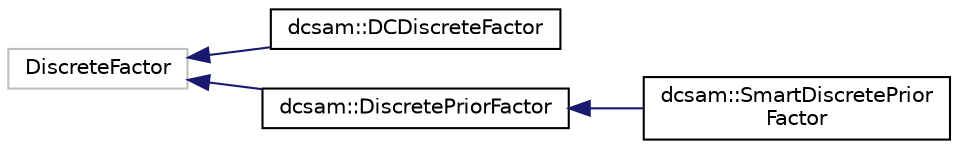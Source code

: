 digraph "Graphical Class Hierarchy"
{
 // LATEX_PDF_SIZE
  edge [fontname="Helvetica",fontsize="10",labelfontname="Helvetica",labelfontsize="10"];
  node [fontname="Helvetica",fontsize="10",shape=record];
  rankdir="LR";
  Node15 [label="DiscreteFactor",height=0.2,width=0.4,color="grey75", fillcolor="white", style="filled",tooltip=" "];
  Node15 -> Node0 [dir="back",color="midnightblue",fontsize="10",style="solid",fontname="Helvetica"];
  Node0 [label="dcsam::DCDiscreteFactor",height=0.2,width=0.4,color="black", fillcolor="white", style="filled",URL="$classdcsam_1_1_d_c_discrete_factor.html",tooltip="Implementation of a discrete-continuous factor. This is used internally within the DCSAM solver...."];
  Node15 -> Node17 [dir="back",color="midnightblue",fontsize="10",style="solid",fontname="Helvetica"];
  Node17 [label="dcsam::DiscretePriorFactor",height=0.2,width=0.4,color="black", fillcolor="white", style="filled",URL="$classdcsam_1_1_discrete_prior_factor.html",tooltip="Implementation of a discrete prior factor."];
  Node17 -> Node18 [dir="back",color="midnightblue",fontsize="10",style="solid",fontname="Helvetica"];
  Node18 [label="dcsam::SmartDiscretePrior\lFactor",height=0.2,width=0.4,color="black", fillcolor="white", style="filled",URL="$classdcsam_1_1_smart_discrete_prior_factor.html",tooltip="Implementation of a \"smart\" updateable discrete prior factor."];
}
